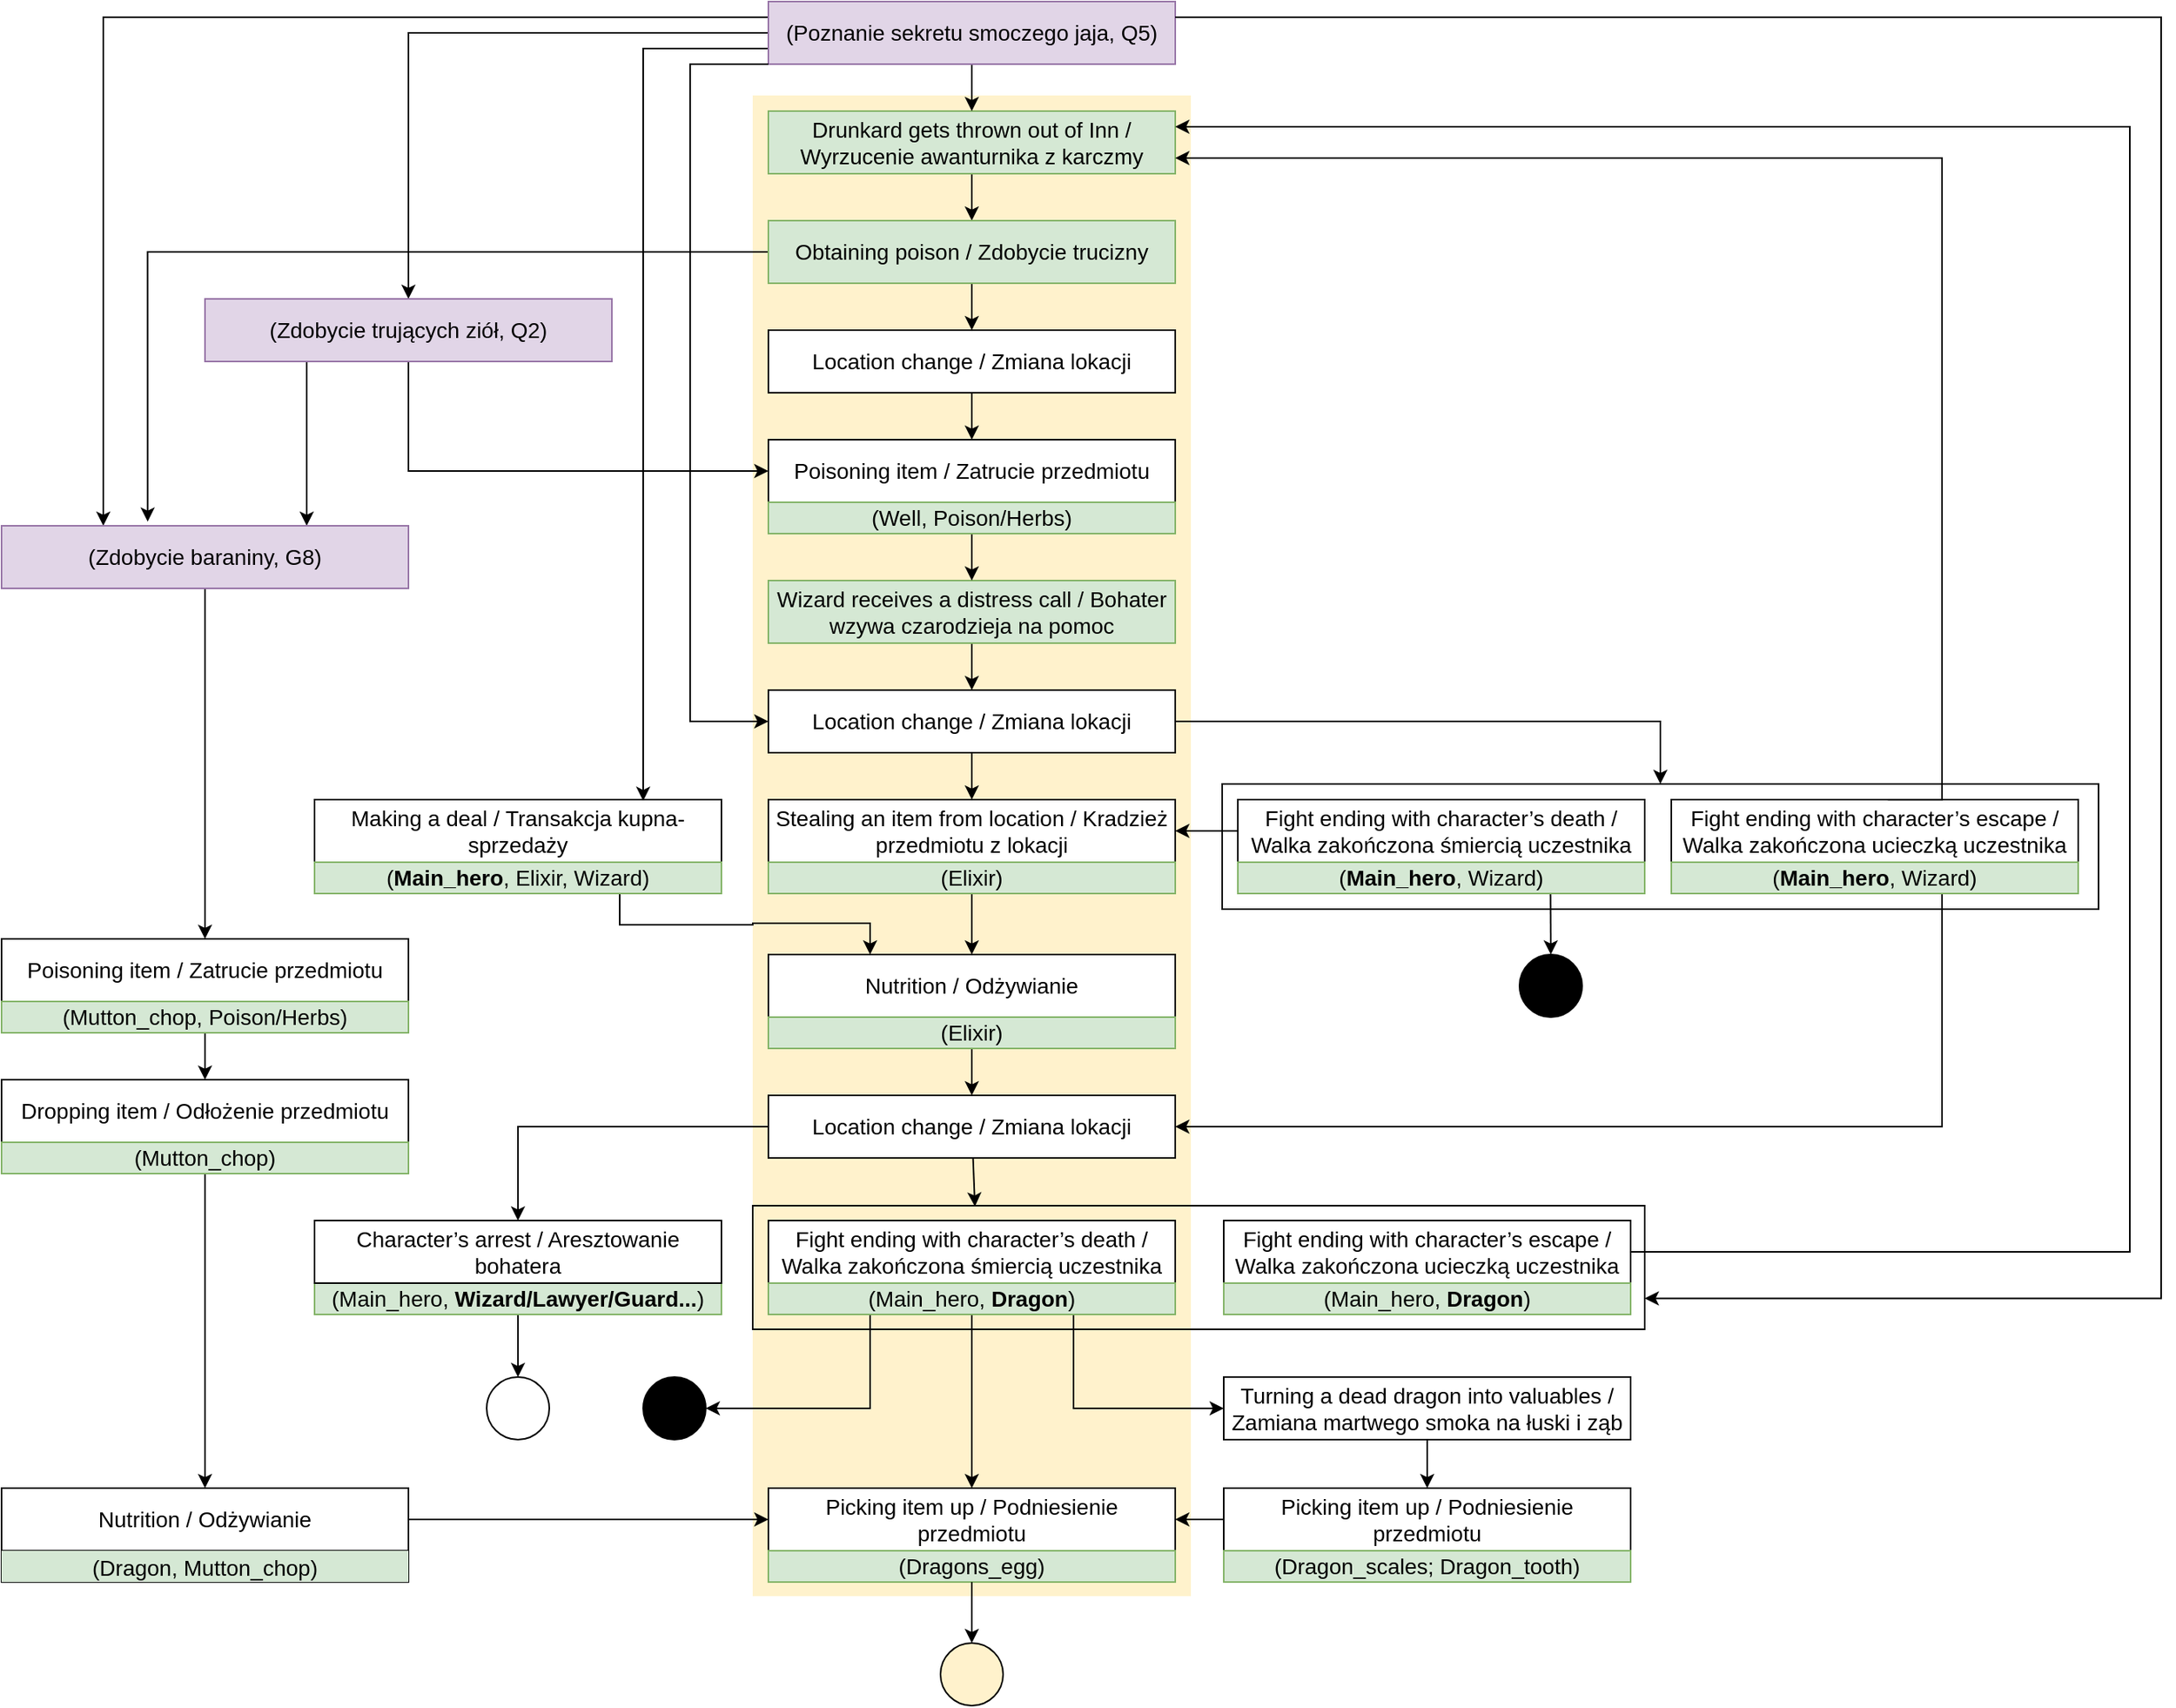 <mxfile version="14.5.1" type="device"><diagram id="74R-9tX7TL93OtxGvx-q" name="Page-1"><mxGraphModel dx="1673" dy="2324" grid="1" gridSize="10" guides="1" tooltips="1" connect="1" arrows="1" fold="1" page="1" pageScale="1" pageWidth="827" pageHeight="1169" math="0" shadow="0"><root><mxCell id="0"/><mxCell id="1" parent="0"/><mxCell id="tmJQToJs_ofcO0lPk8p_-60" value="" style="rounded=0;whiteSpace=wrap;html=1;fillColor=#fff2cc;fontFamily=Helvetica;fontSize=14;strokeColor=none;" parent="1" vertex="1"><mxGeometry x="480" y="-1109" width="280" height="959" as="geometry"/></mxCell><mxCell id="tmJQToJs_ofcO0lPk8p_-63" value="" style="rounded=0;whiteSpace=wrap;html=1;strokeColor=#000000;fillColor=none;fontFamily=Helvetica;fontSize=14;" parent="1" vertex="1"><mxGeometry x="480" y="-399.5" width="570" height="79" as="geometry"/></mxCell><mxCell id="tmJQToJs_ofcO0lPk8p_-62" value="" style="rounded=0;whiteSpace=wrap;html=1;strokeColor=#000000;fontFamily=Helvetica;fontSize=14;fillColor=none;" parent="1" vertex="1"><mxGeometry x="780" y="-669" width="560" height="80" as="geometry"/></mxCell><mxCell id="roKW-7SxGmVdzLlYCuaA-19" style="rounded=0;orthogonalLoop=1;jettySize=auto;html=1;entryX=0.5;entryY=0;entryDx=0;entryDy=0;fontSize=14;" parent="1" source="8mZ_FmGga-K4OqEKXEgO-2" target="8mZ_FmGga-K4OqEKXEgO-4" edge="1"><mxGeometry relative="1" as="geometry"/></mxCell><mxCell id="8mZ_FmGga-K4OqEKXEgO-11" style="rounded=0;orthogonalLoop=1;jettySize=auto;html=1;exitX=0.5;exitY=1;exitDx=0;exitDy=0;" parent="1" source="8mZ_FmGga-K4OqEKXEgO-3" target="8mZ_FmGga-K4OqEKXEgO-10" edge="1"><mxGeometry relative="1" as="geometry"/></mxCell><mxCell id="8mZ_FmGga-K4OqEKXEgO-3" value="&lt;font face=&quot;arial&quot;&gt;&lt;span style=&quot;font-size: 14px&quot;&gt;Drunkard gets thrown out of Inn / Wyrzucenie awanturnika z karczmy&lt;/span&gt;&lt;/font&gt;" style="rounded=0;whiteSpace=wrap;html=1;sketch=0;fillColor=#d5e8d4;strokeColor=#82b366;align=center;" parent="1" vertex="1"><mxGeometry x="490" y="-1099" width="260" height="40" as="geometry"/></mxCell><mxCell id="roKW-7SxGmVdzLlYCuaA-30" style="edgeStyle=none;rounded=0;orthogonalLoop=1;jettySize=auto;html=1;exitX=0.5;exitY=1;exitDx=0;exitDy=0;entryX=0.5;entryY=0;entryDx=0;entryDy=0;fontSize=14;strokeWidth=1;" parent="1" source="8mZ_FmGga-K4OqEKXEgO-4" target="roKW-7SxGmVdzLlYCuaA-28" edge="1"><mxGeometry relative="1" as="geometry"/></mxCell><mxCell id="8mZ_FmGga-K4OqEKXEgO-4" value="&lt;font face=&quot;arial&quot;&gt;&lt;span style=&quot;font-size: 14px&quot;&gt;Nutrition / Odżywianie&lt;/span&gt;&lt;/font&gt;" style="rounded=0;whiteSpace=wrap;html=1;align=center;fillColor=#ffffff;fontSize=14;" parent="1" vertex="1"><mxGeometry x="490" y="-560" width="260" height="40" as="geometry"/></mxCell><mxCell id="roKW-7SxGmVdzLlYCuaA-20" style="rounded=0;orthogonalLoop=1;jettySize=auto;html=1;exitX=0.75;exitY=1;exitDx=0;exitDy=0;entryX=0.25;entryY=0;entryDx=0;entryDy=0;fontSize=14;strokeWidth=1;edgeStyle=orthogonalEdgeStyle;" parent="1" source="tmJQToJs_ofcO0lPk8p_-11" target="8mZ_FmGga-K4OqEKXEgO-4" edge="1"><mxGeometry relative="1" as="geometry"><mxPoint x="410" y="-518" as="sourcePoint"/></mxGeometry></mxCell><mxCell id="roKW-7SxGmVdzLlYCuaA-10" style="edgeStyle=none;rounded=0;orthogonalLoop=1;jettySize=auto;html=1;exitX=0.5;exitY=1;exitDx=0;exitDy=0;fontSize=14;" parent="1" source="8mZ_FmGga-K4OqEKXEgO-6" target="roKW-7SxGmVdzLlYCuaA-1" edge="1"><mxGeometry relative="1" as="geometry"/></mxCell><mxCell id="8mZ_FmGga-K4OqEKXEgO-6" value="&lt;span id=&quot;docs-internal-guid-4cfbbf0f-7fff-1ddc-6e00-4f36d3d0db7e&quot;&gt;&lt;span style=&quot;background-color: transparent ; vertical-align: baseline&quot;&gt;&lt;font&gt;&lt;font face=&quot;arial&quot;&gt;&lt;span style=&quot;font-size: 14px&quot;&gt;Location change / Zmiana lokacji&lt;/span&gt;&lt;/font&gt;&lt;br&gt;&lt;/font&gt;&lt;/span&gt;&lt;/span&gt;" style="rounded=0;whiteSpace=wrap;html=1;align=center;" parent="1" vertex="1"><mxGeometry x="490" y="-959" width="260" height="40" as="geometry"/></mxCell><mxCell id="8mZ_FmGga-K4OqEKXEgO-12" style="edgeStyle=orthogonalEdgeStyle;rounded=0;orthogonalLoop=1;jettySize=auto;html=1;exitX=0.5;exitY=1;exitDx=0;exitDy=0;entryX=0.5;entryY=0;entryDx=0;entryDy=0;" parent="1" source="8mZ_FmGga-K4OqEKXEgO-10" target="8mZ_FmGga-K4OqEKXEgO-6" edge="1"><mxGeometry relative="1" as="geometry"/></mxCell><mxCell id="0h0rLAMfrDWNozQSX6OC-6" style="rounded=0;orthogonalLoop=1;jettySize=auto;html=1;exitX=0;exitY=0.5;exitDx=0;exitDy=0;entryX=0.359;entryY=-0.067;entryDx=0;entryDy=0;edgeStyle=orthogonalEdgeStyle;entryPerimeter=0;" parent="1" source="8mZ_FmGga-K4OqEKXEgO-10" target="0h0rLAMfrDWNozQSX6OC-8" edge="1"><mxGeometry relative="1" as="geometry"><mxPoint x="170" y="-818" as="targetPoint"/></mxGeometry></mxCell><mxCell id="8mZ_FmGga-K4OqEKXEgO-10" value="&lt;font face=&quot;arial&quot;&gt;&lt;span style=&quot;font-size: 14px&quot;&gt;Obtaining poison / Zdobycie trucizny&lt;/span&gt;&lt;/font&gt;" style="rounded=0;whiteSpace=wrap;html=1;sketch=0;fillColor=#d5e8d4;strokeColor=#82b366;align=center;" parent="1" vertex="1"><mxGeometry x="490" y="-1029" width="260" height="40" as="geometry"/></mxCell><mxCell id="roKW-7SxGmVdzLlYCuaA-11" style="edgeStyle=none;rounded=0;orthogonalLoop=1;jettySize=auto;html=1;entryX=0.5;entryY=0;entryDx=0;entryDy=0;fontSize=14;" parent="1" source="tmJQToJs_ofcO0lPk8p_-1" target="roKW-7SxGmVdzLlYCuaA-2" edge="1"><mxGeometry relative="1" as="geometry"/></mxCell><mxCell id="roKW-7SxGmVdzLlYCuaA-1" value="Poisoning item / Zatrucie przedmiotu" style="rounded=0;whiteSpace=wrap;html=1;sketch=0;align=center;fontSize=14;" parent="1" vertex="1"><mxGeometry x="490" y="-889" width="260" height="40" as="geometry"/></mxCell><mxCell id="roKW-7SxGmVdzLlYCuaA-12" style="rounded=0;orthogonalLoop=1;jettySize=auto;html=1;exitX=0.5;exitY=1;exitDx=0;exitDy=0;fontSize=14;" parent="1" source="roKW-7SxGmVdzLlYCuaA-2" target="tmJQToJs_ofcO0lPk8p_-12" edge="1"><mxGeometry relative="1" as="geometry"><mxPoint x="130" y="-598" as="targetPoint"/></mxGeometry></mxCell><mxCell id="roKW-7SxGmVdzLlYCuaA-13" style="rounded=0;orthogonalLoop=1;jettySize=auto;html=1;entryX=0.804;entryY=0.021;entryDx=0;entryDy=0;fontSize=14;edgeStyle=orthogonalEdgeStyle;exitX=0;exitY=0.75;exitDx=0;exitDy=0;entryPerimeter=0;strokeWidth=1;" parent="1" source="0h0rLAMfrDWNozQSX6OC-1" target="roKW-7SxGmVdzLlYCuaA-4" edge="1"><mxGeometry relative="1" as="geometry"><mxPoint x="490" y="-1179" as="sourcePoint"/><Array as="points"><mxPoint x="410" y="-1139"/><mxPoint x="410" y="-658"/></Array></mxGeometry></mxCell><mxCell id="roKW-7SxGmVdzLlYCuaA-2" value="&lt;span id=&quot;docs-internal-guid-4cfbbf0f-7fff-1ddc-6e00-4f36d3d0db7e&quot;&gt;&lt;span style=&quot;background-color: transparent ; vertical-align: baseline&quot;&gt;&lt;font&gt;&lt;font face=&quot;arial&quot;&gt;&lt;span style=&quot;font-size: 14px&quot;&gt;Location change / Zmiana lokacji&lt;/span&gt;&lt;/font&gt;&lt;br&gt;&lt;/font&gt;&lt;/span&gt;&lt;/span&gt;" style="rounded=0;whiteSpace=wrap;html=1;align=center;" parent="1" vertex="1"><mxGeometry x="490" y="-729" width="260" height="40" as="geometry"/></mxCell><mxCell id="roKW-7SxGmVdzLlYCuaA-4" value="&lt;font face=&quot;arial&quot;&gt;&lt;span style=&quot;font-size: 14px&quot;&gt;Making a deal / Transakcja kupna-sprzedaży&lt;/span&gt;&lt;br&gt;&lt;/font&gt;" style="rounded=0;whiteSpace=wrap;html=1;fillColor=#ffffff;fontSize=14;" parent="1" vertex="1"><mxGeometry x="200" y="-659" width="260" height="40" as="geometry"/></mxCell><mxCell id="roKW-7SxGmVdzLlYCuaA-43" style="edgeStyle=orthogonalEdgeStyle;rounded=0;orthogonalLoop=1;jettySize=auto;html=1;entryX=1;entryY=0.5;entryDx=0;entryDy=0;fontSize=14;" parent="1" source="roKW-7SxGmVdzLlYCuaA-6" target="roKW-7SxGmVdzLlYCuaA-28" edge="1"><mxGeometry relative="1" as="geometry"><Array as="points"><mxPoint x="1240" y="-450"/></Array></mxGeometry></mxCell><mxCell id="roKW-7SxGmVdzLlYCuaA-6" value="&lt;font&gt;Fight ending with character’s escape / Walka zakończona ucieczką uczestnika&lt;br style=&quot;font-size: 14px&quot;&gt;&lt;/font&gt;" style="rounded=0;whiteSpace=wrap;html=1;fontSize=14;fontFamily=Helvetica;" parent="1" vertex="1"><mxGeometry x="1067" y="-659" width="260" height="40" as="geometry"/></mxCell><mxCell id="roKW-7SxGmVdzLlYCuaA-17" style="rounded=0;orthogonalLoop=1;jettySize=auto;html=1;exitX=0;exitY=0.5;exitDx=0;exitDy=0;fontSize=14;entryX=1;entryY=0.5;entryDx=0;entryDy=0;" parent="1" source="roKW-7SxGmVdzLlYCuaA-7" target="tmJQToJs_ofcO0lPk8p_-12" edge="1"><mxGeometry relative="1" as="geometry"><mxPoint x="1125" y="-519" as="targetPoint"/></mxGeometry></mxCell><mxCell id="roKW-7SxGmVdzLlYCuaA-18" style="rounded=0;orthogonalLoop=1;jettySize=auto;html=1;exitX=0.768;exitY=-0.038;exitDx=0;exitDy=0;fontSize=14;exitPerimeter=0;" parent="1" source="tmJQToJs_ofcO0lPk8p_-21" target="roKW-7SxGmVdzLlYCuaA-9" edge="1"><mxGeometry relative="1" as="geometry"/></mxCell><mxCell id="roKW-7SxGmVdzLlYCuaA-7" value="&lt;font&gt;Fight ending with character’s death / Walka zakończona śmiercią uczestnika&lt;br style=&quot;font-size: 14px&quot;&gt;&lt;/font&gt;" style="rounded=0;whiteSpace=wrap;html=1;fontSize=14;fontFamily=Helvetica;" parent="1" vertex="1"><mxGeometry x="790" y="-659" width="260" height="40" as="geometry"/></mxCell><mxCell id="roKW-7SxGmVdzLlYCuaA-9" value="" style="ellipse;whiteSpace=wrap;html=1;aspect=fixed;fontSize=14;align=center;fillColor=#000000;" parent="1" vertex="1"><mxGeometry x="970" y="-560" width="40" height="40" as="geometry"/></mxCell><mxCell id="roKW-7SxGmVdzLlYCuaA-27" value="&lt;font face=&quot;arial&quot;&gt;&lt;span style=&quot;font-size: 14px&quot;&gt;Fight ending with character’s escape / Walka zakończona ucieczką uczestnika&lt;/span&gt;&lt;br&gt;&lt;/font&gt;" style="rounded=0;whiteSpace=wrap;html=1;" parent="1" vertex="1"><mxGeometry x="781" y="-390" width="260" height="40" as="geometry"/></mxCell><mxCell id="roKW-7SxGmVdzLlYCuaA-31" style="edgeStyle=none;rounded=0;orthogonalLoop=1;jettySize=auto;html=1;fontSize=14;strokeWidth=1;" parent="1" source="roKW-7SxGmVdzLlYCuaA-28" edge="1"><mxGeometry relative="1" as="geometry"><mxPoint x="622" y="-399" as="targetPoint"/></mxGeometry></mxCell><mxCell id="roKW-7SxGmVdzLlYCuaA-28" value="&lt;span id=&quot;docs-internal-guid-4cfbbf0f-7fff-1ddc-6e00-4f36d3d0db7e&quot;&gt;&lt;span style=&quot;background-color: transparent ; vertical-align: baseline&quot;&gt;&lt;font&gt;&lt;font face=&quot;arial&quot;&gt;&lt;span style=&quot;font-size: 14px&quot;&gt;Location change / Zmiana lokacji&lt;/span&gt;&lt;/font&gt;&lt;br&gt;&lt;/font&gt;&lt;/span&gt;&lt;/span&gt;" style="rounded=0;whiteSpace=wrap;html=1;align=center;fillColor=#ffffff;fontSize=14;" parent="1" vertex="1"><mxGeometry x="490" y="-470" width="260" height="40" as="geometry"/></mxCell><mxCell id="roKW-7SxGmVdzLlYCuaA-36" style="edgeStyle=orthogonalEdgeStyle;rounded=0;orthogonalLoop=1;jettySize=auto;html=1;entryX=0;entryY=0.5;entryDx=0;entryDy=0;fontSize=14;exitX=0.75;exitY=0;exitDx=0;exitDy=0;strokeWidth=1;" parent="1" source="tmJQToJs_ofcO0lPk8p_-69" target="roKW-7SxGmVdzLlYCuaA-35" edge="1"><mxGeometry relative="1" as="geometry"><mxPoint x="620" y="-228" as="sourcePoint"/><Array as="points"><mxPoint x="685" y="-270"/></Array></mxGeometry></mxCell><mxCell id="roKW-7SxGmVdzLlYCuaA-33" style="rounded=0;orthogonalLoop=1;jettySize=auto;html=1;fontSize=14;exitX=0.25;exitY=0;exitDx=0;exitDy=0;edgeStyle=orthogonalEdgeStyle;" parent="1" source="tmJQToJs_ofcO0lPk8p_-69" target="roKW-7SxGmVdzLlYCuaA-34" edge="1"><mxGeometry relative="1" as="geometry"><mxPoint x="555" y="-228" as="sourcePoint"/><Array as="points"><mxPoint x="555" y="-270"/></Array></mxGeometry></mxCell><mxCell id="roKW-7SxGmVdzLlYCuaA-34" value="" style="ellipse;whiteSpace=wrap;html=1;aspect=fixed;fontSize=14;align=center;fillColor=#000000;" parent="1" vertex="1"><mxGeometry x="410" y="-290" width="40" height="40" as="geometry"/></mxCell><mxCell id="roKW-7SxGmVdzLlYCuaA-38" style="edgeStyle=none;rounded=0;orthogonalLoop=1;jettySize=auto;html=1;entryX=0.5;entryY=0;entryDx=0;entryDy=0;fontSize=14;strokeWidth=1;" parent="1" source="roKW-7SxGmVdzLlYCuaA-35" target="roKW-7SxGmVdzLlYCuaA-37" edge="1"><mxGeometry relative="1" as="geometry"/></mxCell><mxCell id="roKW-7SxGmVdzLlYCuaA-35" value="&lt;font&gt;Turning a dead dragon into valuables&amp;nbsp;/ Zamiana martwego smoka na łuski i ząb&lt;/font&gt;" style="rounded=0;whiteSpace=wrap;html=1;strokeColor=#000000;align=center;fontSize=14;fontFamily=Helvetica;fillColor=#ffffff;" parent="1" vertex="1"><mxGeometry x="781" y="-290" width="260" height="40" as="geometry"/></mxCell><mxCell id="roKW-7SxGmVdzLlYCuaA-37" value="&lt;span id=&quot;docs-internal-guid-4cfbbf0f-7fff-1ddc-6e00-4f36d3d0db7e&quot; style=&quot;font-size: 14px&quot;&gt;&lt;span style=&quot;background-color: transparent ; vertical-align: baseline ; font-size: 14px&quot;&gt;&lt;font style=&quot;font-size: 14px&quot;&gt;Picking item up / Podniesienie przedmiotu&lt;br style=&quot;font-size: 14px&quot;&gt;&lt;/font&gt;&lt;/span&gt;&lt;/span&gt;" style="rounded=0;whiteSpace=wrap;html=1;fontSize=14;fontFamily=Helvetica;fillColor=#ffffff;" parent="1" vertex="1"><mxGeometry x="781" y="-219" width="260" height="40" as="geometry"/></mxCell><mxCell id="0h0rLAMfrDWNozQSX6OC-3" style="rounded=0;orthogonalLoop=1;jettySize=auto;html=1;exitX=0.5;exitY=1;exitDx=0;exitDy=0;entryX=0.5;entryY=0;entryDx=0;entryDy=0;" parent="1" source="0h0rLAMfrDWNozQSX6OC-1" target="8mZ_FmGga-K4OqEKXEgO-3" edge="1"><mxGeometry relative="1" as="geometry"/></mxCell><mxCell id="0h0rLAMfrDWNozQSX6OC-4" style="edgeStyle=orthogonalEdgeStyle;rounded=0;orthogonalLoop=1;jettySize=auto;html=1;entryX=0.5;entryY=0;entryDx=0;entryDy=0;exitX=0;exitY=0.5;exitDx=0;exitDy=0;" parent="1" source="0h0rLAMfrDWNozQSX6OC-1" target="0h0rLAMfrDWNozQSX6OC-2" edge="1"><mxGeometry relative="1" as="geometry"><mxPoint x="470" y="-1147" as="sourcePoint"/><Array as="points"><mxPoint x="260" y="-1149"/></Array></mxGeometry></mxCell><mxCell id="0h0rLAMfrDWNozQSX6OC-11" style="edgeStyle=orthogonalEdgeStyle;rounded=0;orthogonalLoop=1;jettySize=auto;html=1;entryX=0.25;entryY=0;entryDx=0;entryDy=0;exitX=0;exitY=0.25;exitDx=0;exitDy=0;" parent="1" source="0h0rLAMfrDWNozQSX6OC-1" target="0h0rLAMfrDWNozQSX6OC-8" edge="1"><mxGeometry relative="1" as="geometry"><Array as="points"><mxPoint x="65" y="-1159"/></Array><mxPoint x="460" y="-1179" as="sourcePoint"/></mxGeometry></mxCell><mxCell id="0h0rLAMfrDWNozQSX6OC-1" value="&lt;font style=&quot;font-size: 14px&quot;&gt;(Poznanie sekretu smoczego jaja, Q5)&lt;/font&gt;" style="rounded=0;whiteSpace=wrap;html=1;strokeColor=#9673a6;fillColor=#e1d5e7;" parent="1" vertex="1"><mxGeometry x="490" y="-1169" width="260" height="40" as="geometry"/></mxCell><mxCell id="0h0rLAMfrDWNozQSX6OC-5" style="edgeStyle=orthogonalEdgeStyle;rounded=0;orthogonalLoop=1;jettySize=auto;html=1;exitX=0.5;exitY=1;exitDx=0;exitDy=0;entryX=0;entryY=0.5;entryDx=0;entryDy=0;" parent="1" source="0h0rLAMfrDWNozQSX6OC-2" target="roKW-7SxGmVdzLlYCuaA-1" edge="1"><mxGeometry relative="1" as="geometry"/></mxCell><mxCell id="0h0rLAMfrDWNozQSX6OC-7" style="rounded=0;orthogonalLoop=1;jettySize=auto;html=1;exitX=0.25;exitY=1;exitDx=0;exitDy=0;entryX=0.75;entryY=0;entryDx=0;entryDy=0;" parent="1" source="0h0rLAMfrDWNozQSX6OC-2" target="0h0rLAMfrDWNozQSX6OC-8" edge="1"><mxGeometry relative="1" as="geometry"><mxPoint x="170" y="-769" as="targetPoint"/></mxGeometry></mxCell><mxCell id="0h0rLAMfrDWNozQSX6OC-2" value="&lt;span style=&quot;font-family: &amp;#34;arial&amp;#34; ; font-size: 14px&quot;&gt;(Zdobycie trujących ziół, Q2)&lt;/span&gt;" style="rounded=0;whiteSpace=wrap;html=1;fillColor=#e1d5e7;strokeColor=#9673a6;" parent="1" vertex="1"><mxGeometry x="130" y="-979" width="260" height="40" as="geometry"/></mxCell><mxCell id="0h0rLAMfrDWNozQSX6OC-9" style="rounded=0;orthogonalLoop=1;jettySize=auto;html=1;exitX=0.5;exitY=1;exitDx=0;exitDy=0;" parent="1" source="0h0rLAMfrDWNozQSX6OC-8" target="-C62HY2DCLwvyvnExZcn-1" edge="1"><mxGeometry relative="1" as="geometry"/></mxCell><mxCell id="0h0rLAMfrDWNozQSX6OC-8" value="(Zdobycie baraniny, G8)" style="rounded=0;whiteSpace=wrap;html=1;fillColor=#e1d5e7;strokeColor=#9673a6;fontSize=14;" parent="1" vertex="1"><mxGeometry y="-834" width="260" height="40" as="geometry"/></mxCell><mxCell id="tmJQToJs_ofcO0lPk8p_-1" value="&lt;font face=&quot;arial&quot;&gt;&lt;span style=&quot;font-size: 14px&quot;&gt;Wizard receives a distress call / Bohater wzywa czarodzieja na pomoc&lt;/span&gt;&lt;/font&gt;" style="rounded=0;whiteSpace=wrap;html=1;sketch=0;fillColor=#d5e8d4;strokeColor=#82b366;align=center;" parent="1" vertex="1"><mxGeometry x="490" y="-799" width="260" height="40" as="geometry"/></mxCell><mxCell id="tmJQToJs_ofcO0lPk8p_-3" value="" style="endArrow=classic;html=1;" parent="1" source="roKW-7SxGmVdzLlYCuaA-1" target="tmJQToJs_ofcO0lPk8p_-1" edge="1"><mxGeometry width="50" height="50" relative="1" as="geometry"><mxPoint x="770" y="-788" as="sourcePoint"/><mxPoint x="820" y="-838" as="targetPoint"/></mxGeometry></mxCell><mxCell id="tmJQToJs_ofcO0lPk8p_-5" value="" style="endArrow=classic;html=1;edgeStyle=orthogonalEdgeStyle;elbow=vertical;rounded=0;entryX=0;entryY=0.5;entryDx=0;entryDy=0;" parent="1" target="roKW-7SxGmVdzLlYCuaA-2" edge="1"><mxGeometry width="50" height="50" relative="1" as="geometry"><mxPoint x="490" y="-1129" as="sourcePoint"/><mxPoint x="490" y="-738" as="targetPoint"/><Array as="points"><mxPoint x="490" y="-1129"/><mxPoint x="440" y="-1129"/><mxPoint x="440" y="-709"/></Array></mxGeometry></mxCell><mxCell id="tmJQToJs_ofcO0lPk8p_-6" value="(Well, Poison/Herbs)" style="rounded=0;whiteSpace=wrap;html=1;sketch=0;align=center;fontSize=14;fillColor=#d5e8d4;strokeColor=#82b366;" parent="1" vertex="1"><mxGeometry x="490" y="-849" width="260" height="20" as="geometry"/></mxCell><mxCell id="tmJQToJs_ofcO0lPk8p_-7" style="rounded=0;orthogonalLoop=1;jettySize=auto;html=1;fontSize=14;entryX=1;entryY=0.75;entryDx=0;entryDy=0;exitX=0.532;exitY=0.002;exitDx=0;exitDy=0;edgeStyle=orthogonalEdgeStyle;exitPerimeter=0;" parent="1" source="roKW-7SxGmVdzLlYCuaA-6" target="8mZ_FmGga-K4OqEKXEgO-3" edge="1"><mxGeometry relative="1" as="geometry"><mxPoint x="1270" y="-798" as="sourcePoint"/><Array as="points"><mxPoint x="1240" y="-659"/><mxPoint x="1240" y="-1069"/></Array></mxGeometry></mxCell><mxCell id="tmJQToJs_ofcO0lPk8p_-9" style="rounded=0;orthogonalLoop=1;jettySize=auto;html=1;fontSize=14;" parent="1" source="tmJQToJs_ofcO0lPk8p_-75" target="tmJQToJs_ofcO0lPk8p_-10" edge="1"><mxGeometry relative="1" as="geometry"><mxPoint x="636.0" y="51.5" as="sourcePoint"/></mxGeometry></mxCell><mxCell id="tmJQToJs_ofcO0lPk8p_-10" value="" style="ellipse;whiteSpace=wrap;html=1;aspect=fixed;fontSize=14;align=center;fillColor=none;" parent="1" vertex="1"><mxGeometry x="310" y="-290" width="40" height="40" as="geometry"/></mxCell><mxCell id="tmJQToJs_ofcO0lPk8p_-12" value="&lt;font face=&quot;arial&quot;&gt;&lt;span style=&quot;font-size: 14px&quot;&gt;Stealing an item from location / Kradzież przedmiotu z lokacji&lt;/span&gt;&lt;br&gt;&lt;/font&gt;" style="rounded=0;whiteSpace=wrap;html=1;" parent="1" vertex="1"><mxGeometry x="490" y="-659" width="260" height="40" as="geometry"/></mxCell><mxCell id="tmJQToJs_ofcO0lPk8p_-14" style="rounded=0;orthogonalLoop=1;jettySize=auto;html=1;fontSize=14;strokeWidth=1;" parent="1" source="roKW-7SxGmVdzLlYCuaA-37" target="tmJQToJs_ofcO0lPk8p_-72" edge="1"><mxGeometry relative="1" as="geometry"><mxPoint x="407.5" y="142" as="sourcePoint"/></mxGeometry></mxCell><mxCell id="tmJQToJs_ofcO0lPk8p_-15" value="" style="ellipse;whiteSpace=wrap;html=1;aspect=fixed;fontSize=14;align=center;fillColor=#fff2cc;strokeWidth=1;" parent="1" vertex="1"><mxGeometry x="600" y="-120" width="40" height="40" as="geometry"/></mxCell><mxCell id="tmJQToJs_ofcO0lPk8p_-20" value="&lt;font face=&quot;arial&quot;&gt;&lt;span style=&quot;font-size: 14px&quot;&gt;(&lt;/span&gt;&lt;/font&gt;&lt;font face=&quot;arial&quot;&gt;&lt;span style=&quot;font-size: 14px&quot;&gt;Elixir)&lt;/span&gt;&lt;/font&gt;" style="rounded=0;whiteSpace=wrap;html=1;sketch=0;fillColor=#d5e8d4;strokeColor=#82b366;align=center;" parent="1" vertex="1"><mxGeometry x="490" y="-520" width="260" height="20" as="geometry"/></mxCell><mxCell id="tmJQToJs_ofcO0lPk8p_-21" value="&lt;span style=&quot;font-family: &amp;#34;arial&amp;#34;&quot;&gt;(&lt;/span&gt;&lt;span style=&quot;font-family: &amp;#34;arial&amp;#34;&quot;&gt;&lt;b&gt;Main_hero&lt;/b&gt;,&amp;nbsp;&lt;/span&gt;&lt;span style=&quot;font-family: &amp;#34;arial&amp;#34;&quot;&gt;Wizard)&lt;/span&gt;" style="rounded=0;whiteSpace=wrap;html=1;sketch=0;fillColor=#d5e8d4;strokeColor=#82b366;align=center;fontSize=14;fontFamily=Helvetica;" parent="1" vertex="1"><mxGeometry x="790" y="-619" width="260" height="20" as="geometry"/></mxCell><mxCell id="tmJQToJs_ofcO0lPk8p_-22" style="rounded=0;orthogonalLoop=1;jettySize=auto;html=1;exitX=0.75;exitY=1;exitDx=0;exitDy=0;fontSize=14;" parent="1" source="roKW-7SxGmVdzLlYCuaA-7" target="tmJQToJs_ofcO0lPk8p_-21" edge="1"><mxGeometry relative="1" as="geometry"><mxPoint x="1245" y="-618" as="sourcePoint"/><mxPoint x="1268.689" y="-584.495" as="targetPoint"/></mxGeometry></mxCell><mxCell id="tmJQToJs_ofcO0lPk8p_-23" value="&lt;span style=&quot;font-family: &amp;#34;arial&amp;#34;&quot;&gt;(&lt;/span&gt;&lt;span style=&quot;font-family: &amp;#34;arial&amp;#34;&quot;&gt;&lt;b&gt;Main_hero&lt;/b&gt;,&amp;nbsp;&lt;/span&gt;&lt;span style=&quot;font-family: &amp;#34;arial&amp;#34;&quot;&gt;Wizard)&lt;/span&gt;" style="rounded=0;whiteSpace=wrap;html=1;sketch=0;fillColor=#d5e8d4;strokeColor=#82b366;align=center;fontSize=14;fontFamily=Helvetica;" parent="1" vertex="1"><mxGeometry x="1067" y="-619" width="260" height="20" as="geometry"/></mxCell><mxCell id="tmJQToJs_ofcO0lPk8p_-24" style="rounded=0;orthogonalLoop=1;jettySize=auto;html=1;fontSize=14;" parent="1" source="roKW-7SxGmVdzLlYCuaA-6" target="tmJQToJs_ofcO0lPk8p_-23" edge="1"><mxGeometry relative="1" as="geometry"><mxPoint x="1486.667" y="-618" as="sourcePoint"/><mxPoint x="1524.0" y="-590.0" as="targetPoint"/></mxGeometry></mxCell><mxCell id="tmJQToJs_ofcO0lPk8p_-49" value="&lt;font&gt;Fight ending with character’s death / Walka zakończona śmiercią uczestnika&lt;br style=&quot;font-size: 14px&quot;&gt;&lt;/font&gt;" style="rounded=0;whiteSpace=wrap;html=1;fontSize=14;fontFamily=Helvetica;fillColor=#ffffff;" parent="1" vertex="1"><mxGeometry x="490" y="-390" width="260" height="40" as="geometry"/></mxCell><mxCell id="tmJQToJs_ofcO0lPk8p_-11" value="&lt;font face=&quot;arial&quot;&gt;&lt;span style=&quot;font-size: 14px&quot;&gt;(&lt;/span&gt;&lt;/font&gt;&lt;span style=&quot;font-family: &amp;#34;arial&amp;#34; ; font-size: 14px&quot;&gt;&lt;b&gt;Main_hero&lt;/b&gt;,&amp;nbsp;&lt;/span&gt;&lt;font face=&quot;arial&quot;&gt;&lt;span style=&quot;font-size: 14px&quot;&gt;Elixir, Wizard)&lt;/span&gt;&lt;/font&gt;" style="rounded=0;whiteSpace=wrap;html=1;sketch=0;fillColor=#d5e8d4;strokeColor=#82b366;align=center;" parent="1" vertex="1"><mxGeometry x="200" y="-619" width="260" height="20" as="geometry"/></mxCell><mxCell id="tmJQToJs_ofcO0lPk8p_-58" style="rounded=0;orthogonalLoop=1;jettySize=auto;html=1;exitX=0.25;exitY=1;exitDx=0;exitDy=0;entryX=0.25;entryY=0;entryDx=0;entryDy=0;fontSize=14;" parent="1" source="roKW-7SxGmVdzLlYCuaA-4" target="tmJQToJs_ofcO0lPk8p_-11" edge="1"><mxGeometry relative="1" as="geometry"><mxPoint x="275" y="-649" as="sourcePoint"/><mxPoint x="555" y="-478" as="targetPoint"/></mxGeometry></mxCell><mxCell id="tmJQToJs_ofcO0lPk8p_-67" value="" style="endArrow=classic;html=1;fontFamily=Helvetica;fontSize=14;exitX=1;exitY=0.25;exitDx=0;exitDy=0;entryX=1;entryY=0.75;entryDx=0;entryDy=0;edgeStyle=orthogonalEdgeStyle;rounded=0;" parent="1" source="0h0rLAMfrDWNozQSX6OC-1" target="tmJQToJs_ofcO0lPk8p_-63" edge="1"><mxGeometry width="50" height="50" relative="1" as="geometry"><mxPoint x="610" y="-609" as="sourcePoint"/><mxPoint x="660" y="-659" as="targetPoint"/><Array as="points"><mxPoint x="1380" y="-1159"/><mxPoint x="1380" y="-340"/></Array></mxGeometry></mxCell><mxCell id="tmJQToJs_ofcO0lPk8p_-68" value="" style="endArrow=classic;html=1;fontFamily=Helvetica;fontSize=14;exitX=1;exitY=0.5;exitDx=0;exitDy=0;edgeStyle=orthogonalEdgeStyle;rounded=0;" parent="1" source="roKW-7SxGmVdzLlYCuaA-2" target="tmJQToJs_ofcO0lPk8p_-62" edge="1"><mxGeometry width="50" height="50" relative="1" as="geometry"><mxPoint x="880" y="-809" as="sourcePoint"/><mxPoint x="1070" y="-719" as="targetPoint"/><Array as="points"><mxPoint x="1060" y="-709"/></Array></mxGeometry></mxCell><mxCell id="tmJQToJs_ofcO0lPk8p_-70" value="&lt;font style=&quot;font-size: 14px&quot;&gt;&lt;span style=&quot;font-size: 14px&quot;&gt;(&lt;/span&gt;&lt;span style=&quot;font-family: &amp;#34;arial&amp;#34;&quot;&gt;Main_hero,&amp;nbsp;&lt;/span&gt;&lt;span style=&quot;font-size: 14px&quot;&gt;&lt;b&gt;Dragon&lt;/b&gt;)&lt;/span&gt;&lt;/font&gt;" style="rounded=0;whiteSpace=wrap;html=1;sketch=0;fillColor=#d5e8d4;strokeColor=#82b366;align=center;fontSize=14;fontFamily=Helvetica;" parent="1" vertex="1"><mxGeometry x="781" y="-350" width="260" height="20" as="geometry"/></mxCell><mxCell id="tmJQToJs_ofcO0lPk8p_-71" value="&lt;font style=&quot;font-size: 14px&quot;&gt;(Dragon_scales; Dragon_tooth)&lt;/font&gt;" style="rounded=0;whiteSpace=wrap;html=1;sketch=0;fillColor=#d5e8d4;strokeColor=#82b366;align=center;fontSize=14;fontFamily=Helvetica;" parent="1" vertex="1"><mxGeometry x="781" y="-179" width="260" height="20" as="geometry"/></mxCell><mxCell id="tmJQToJs_ofcO0lPk8p_-72" value="&lt;span id=&quot;docs-internal-guid-4cfbbf0f-7fff-1ddc-6e00-4f36d3d0db7e&quot; style=&quot;font-size: 14px&quot;&gt;&lt;span style=&quot;background-color: transparent ; vertical-align: baseline ; font-size: 14px&quot;&gt;&lt;font style=&quot;font-size: 14px&quot;&gt;Picking item up / Podniesienie przedmiotu&lt;br style=&quot;font-size: 14px&quot;&gt;&lt;/font&gt;&lt;/span&gt;&lt;/span&gt;" style="rounded=0;whiteSpace=wrap;html=1;fontSize=14;fontFamily=Helvetica;fillColor=#ffffff;" parent="1" vertex="1"><mxGeometry x="490" y="-219" width="260" height="40" as="geometry"/></mxCell><mxCell id="tmJQToJs_ofcO0lPk8p_-73" value="&lt;font style=&quot;font-size: 14px&quot;&gt;&lt;span style=&quot;font-size: 14px&quot;&gt;(&lt;/span&gt;&lt;span style=&quot;font-size: 14px&quot;&gt;Dragons_egg)&lt;/span&gt;&lt;/font&gt;" style="rounded=0;whiteSpace=wrap;html=1;sketch=0;fillColor=#d5e8d4;strokeColor=#82b366;align=center;fontSize=14;fontFamily=Helvetica;" parent="1" vertex="1"><mxGeometry x="490" y="-179" width="260" height="20" as="geometry"/></mxCell><mxCell id="tmJQToJs_ofcO0lPk8p_-74" value="&lt;span style=&quot;font-family: &amp;#34;arial&amp;#34; ; font-size: 14px&quot;&gt;(&lt;/span&gt;&lt;span style=&quot;font-family: &amp;#34;arial&amp;#34; ; font-size: 14px&quot;&gt;Main_hero, &lt;b&gt;Wizard/&lt;/b&gt;&lt;/span&gt;&lt;font face=&quot;arial&quot;&gt;&lt;span style=&quot;font-size: 14px&quot;&gt;&lt;b&gt;Lawyer/Guard...&lt;/b&gt;)&lt;/span&gt;&lt;/font&gt;" style="rounded=0;whiteSpace=wrap;html=1;sketch=0;fillColor=#d5e8d4;strokeColor=#82b366;align=center;" parent="1" vertex="1"><mxGeometry x="200" y="-350" width="260" height="20" as="geometry"/></mxCell><mxCell id="tmJQToJs_ofcO0lPk8p_-75" value="&lt;font face=&quot;arial&quot;&gt;&lt;span style=&quot;font-size: 14px&quot;&gt;Character’s arrest / Aresztowanie bohatera&lt;/span&gt;&lt;br&gt;&lt;/font&gt;" style="rounded=0;whiteSpace=wrap;html=1;" parent="1" vertex="1"><mxGeometry x="200" y="-390" width="260" height="40" as="geometry"/></mxCell><mxCell id="8mZ_FmGga-K4OqEKXEgO-2" value="&lt;font face=&quot;arial&quot;&gt;&lt;span style=&quot;font-size: 14px&quot;&gt;(Elixir)&lt;/span&gt;&lt;/font&gt;" style="rounded=0;whiteSpace=wrap;html=1;sketch=0;fillColor=#d5e8d4;strokeColor=#82b366;align=center;" parent="1" vertex="1"><mxGeometry x="490" y="-619" width="260" height="20" as="geometry"/></mxCell><mxCell id="tmJQToJs_ofcO0lPk8p_-78" value="" style="endArrow=classic;html=1;strokeColor=#000000;fontFamily=Helvetica;fontSize=14;exitX=0;exitY=0.5;exitDx=0;exitDy=0;entryX=0.5;entryY=0;entryDx=0;entryDy=0;edgeStyle=orthogonalEdgeStyle;rounded=0;" parent="1" source="roKW-7SxGmVdzLlYCuaA-28" target="tmJQToJs_ofcO0lPk8p_-75" edge="1"><mxGeometry width="50" height="50" relative="1" as="geometry"><mxPoint x="910" y="-599" as="sourcePoint"/><mxPoint x="960" y="-649" as="targetPoint"/></mxGeometry></mxCell><mxCell id="tmJQToJs_ofcO0lPk8p_-79" value="" style="endArrow=classic;html=1;strokeColor=#000000;fontFamily=Helvetica;fontSize=14;exitX=1;exitY=0.5;exitDx=0;exitDy=0;edgeStyle=orthogonalEdgeStyle;rounded=0;" parent="1" source="roKW-7SxGmVdzLlYCuaA-27" edge="1"><mxGeometry width="50" height="50" relative="1" as="geometry"><mxPoint x="910" y="-719" as="sourcePoint"/><mxPoint x="750" y="-1089" as="targetPoint"/><Array as="points"><mxPoint x="1360" y="-370"/><mxPoint x="1360" y="-1089"/></Array></mxGeometry></mxCell><mxCell id="tmJQToJs_ofcO0lPk8p_-83" value="" style="endArrow=classic;html=1;fontFamily=Helvetica;fontSize=14;exitX=0.5;exitY=1;exitDx=0;exitDy=0;entryX=0.5;entryY=0;entryDx=0;entryDy=0;strokeWidth=1;" parent="1" source="tmJQToJs_ofcO0lPk8p_-73" target="tmJQToJs_ofcO0lPk8p_-15" edge="1"><mxGeometry width="50" height="50" relative="1" as="geometry"><mxPoint x="520" y="-239" as="sourcePoint"/><mxPoint x="570" y="-289" as="targetPoint"/></mxGeometry></mxCell><mxCell id="-C62HY2DCLwvyvnExZcn-1" value="Poisoning item / Zatrucie przedmiotu" style="rounded=0;whiteSpace=wrap;html=1;sketch=0;align=center;fontSize=14;" parent="1" vertex="1"><mxGeometry y="-570" width="260" height="40" as="geometry"/></mxCell><mxCell id="-C62HY2DCLwvyvnExZcn-3" value="Dropping item / Odłożenie przedmiotu" style="rounded=0;whiteSpace=wrap;html=1;sketch=0;align=center;fontSize=14;" parent="1" vertex="1"><mxGeometry y="-480" width="260" height="40" as="geometry"/></mxCell><mxCell id="-C62HY2DCLwvyvnExZcn-6" value="" style="endArrow=classic;html=1;exitX=0.5;exitY=1;exitDx=0;exitDy=0;" parent="1" source="-C62HY2DCLwvyvnExZcn-1" target="-C62HY2DCLwvyvnExZcn-3" edge="1"><mxGeometry width="50" height="50" relative="1" as="geometry"><mxPoint x="550" y="-439" as="sourcePoint"/><mxPoint x="600" y="-489" as="targetPoint"/></mxGeometry></mxCell><mxCell id="-C62HY2DCLwvyvnExZcn-7" value="" style="endArrow=classic;html=1;edgeStyle=orthogonalEdgeStyle;rounded=0;exitX=1;exitY=0.5;exitDx=0;exitDy=0;" parent="1" source="pecsbO2XzFaqHoYAum7m-2" target="tmJQToJs_ofcO0lPk8p_-72" edge="1"><mxGeometry width="50" height="50" relative="1" as="geometry"><mxPoint x="260" y="-198.941" as="sourcePoint"/><mxPoint x="600" y="-489" as="targetPoint"/><Array as="points"><mxPoint x="260" y="-199"/></Array></mxGeometry></mxCell><mxCell id="-C62HY2DCLwvyvnExZcn-10" value="" style="endArrow=classic;html=1;" parent="1" source="-C62HY2DCLwvyvnExZcn-3" target="pecsbO2XzFaqHoYAum7m-2" edge="1"><mxGeometry width="50" height="50" relative="1" as="geometry"><mxPoint x="550" y="-439" as="sourcePoint"/><mxPoint x="130" y="-219" as="targetPoint"/></mxGeometry></mxCell><mxCell id="-C62HY2DCLwvyvnExZcn-4" value="(Mutton_chop)" style="rounded=0;whiteSpace=wrap;html=1;sketch=0;align=center;fontSize=14;fillColor=#d5e8d4;strokeColor=#82b366;" parent="1" vertex="1"><mxGeometry y="-440" width="260" height="20" as="geometry"/></mxCell><mxCell id="-C62HY2DCLwvyvnExZcn-2" value="(Mutton_chop, Poison/Herbs)" style="rounded=0;whiteSpace=wrap;html=1;sketch=0;align=center;fontSize=14;fillColor=#d5e8d4;strokeColor=#82b366;" parent="1" vertex="1"><mxGeometry y="-530" width="260" height="20" as="geometry"/></mxCell><mxCell id="-C62HY2DCLwvyvnExZcn-13" style="edgeStyle=none;rounded=0;orthogonalLoop=1;jettySize=auto;html=1;fontSize=14;" parent="1" source="tmJQToJs_ofcO0lPk8p_-49" edge="1" target="tmJQToJs_ofcO0lPk8p_-72"><mxGeometry relative="1" as="geometry"><mxPoint x="619.76" y="-250.5" as="sourcePoint"/><mxPoint x="620" y="-220" as="targetPoint"/></mxGeometry></mxCell><mxCell id="tmJQToJs_ofcO0lPk8p_-69" value="&lt;font style=&quot;font-size: 14px&quot;&gt;&lt;span style=&quot;font-size: 14px&quot;&gt;(&lt;/span&gt;&lt;span style=&quot;font-family: &amp;#34;arial&amp;#34;&quot;&gt;Main_hero,&amp;nbsp;&lt;/span&gt;&lt;span style=&quot;font-size: 14px&quot;&gt;&lt;b&gt;Dragon&lt;/b&gt;)&lt;/span&gt;&lt;/font&gt;" style="rounded=0;whiteSpace=wrap;html=1;sketch=0;fillColor=#d5e8d4;strokeColor=#82b366;align=center;fontSize=14;fontFamily=Helvetica;" parent="1" vertex="1"><mxGeometry x="490" y="-350" width="260" height="20" as="geometry"/></mxCell><mxCell id="pecsbO2XzFaqHoYAum7m-1" value="" style="shape=table;html=1;whiteSpace=wrap;startSize=0;container=1;collapsible=0;childLayout=tableLayout;editable=0;points=[[0,0],[0,0.25],[0,0.5],[0,0.75],[0,1]];" parent="1" vertex="1"><mxGeometry y="-219" width="260" height="60" as="geometry"/></mxCell><mxCell id="pecsbO2XzFaqHoYAum7m-2" value="" style="shape=partialRectangle;html=1;whiteSpace=wrap;collapsible=0;dropTarget=0;pointerEvents=0;fillColor=none;top=0;left=0;bottom=0;right=0;points=[[0,0.5],[1,0.5]];portConstraint=eastwest;" parent="pecsbO2XzFaqHoYAum7m-1" vertex="1"><mxGeometry width="260" height="40" as="geometry"/></mxCell><mxCell id="pecsbO2XzFaqHoYAum7m-3" value="&lt;span style=&quot;font-family: &amp;#34;arial&amp;#34; ; font-size: 14px&quot;&gt;Nutrition / Odżywianie&lt;/span&gt;" style="shape=partialRectangle;html=1;whiteSpace=wrap;connectable=0;fillColor=none;top=0;left=0;bottom=0;right=0;overflow=hidden;" parent="pecsbO2XzFaqHoYAum7m-2" vertex="1"><mxGeometry width="260" height="40" as="geometry"/></mxCell><mxCell id="pecsbO2XzFaqHoYAum7m-6" value="" style="shape=partialRectangle;html=1;whiteSpace=wrap;collapsible=0;dropTarget=0;pointerEvents=0;fillColor=none;top=0;left=0;bottom=0;right=0;points=[[0,0.5],[1,0.5]];portConstraint=eastwest;" parent="pecsbO2XzFaqHoYAum7m-1" vertex="1"><mxGeometry y="40" width="260" height="20" as="geometry"/></mxCell><mxCell id="pecsbO2XzFaqHoYAum7m-7" value="&lt;span style=&quot;font-size: 14px&quot;&gt;(Dragon, Mutton_chop)&lt;/span&gt;" style="shape=partialRectangle;html=1;whiteSpace=wrap;connectable=0;fillColor=#d5e8d4;top=0;left=0;bottom=0;right=0;overflow=hidden;strokeColor=#82b366;" parent="pecsbO2XzFaqHoYAum7m-6" vertex="1"><mxGeometry width="260" height="20" as="geometry"/></mxCell></root></mxGraphModel></diagram></mxfile>